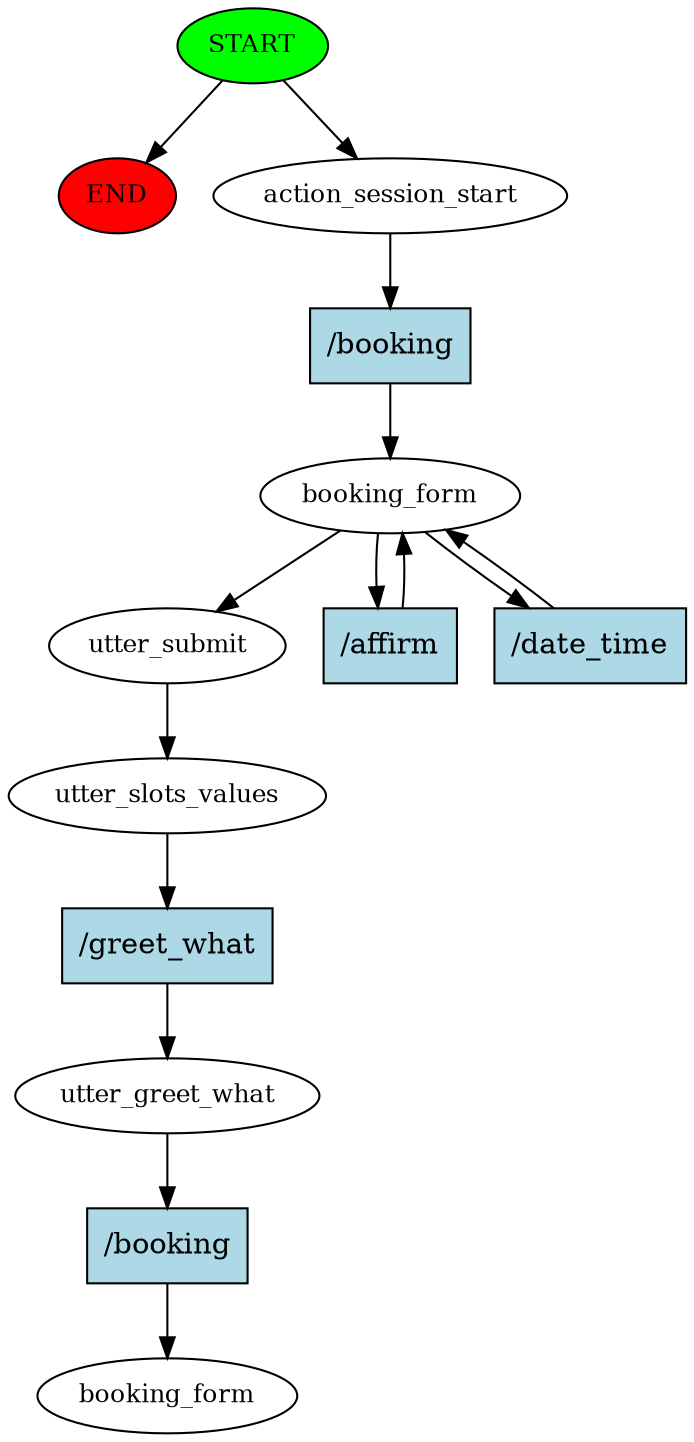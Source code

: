 digraph  {
0 [class="start active", fillcolor=green, fontsize=12, label=START, style=filled];
"-1" [class=end, fillcolor=red, fontsize=12, label=END, style=filled];
1 [class=active, fontsize=12, label=action_session_start];
2 [class=active, fontsize=12, label=booking_form];
5 [class=active, fontsize=12, label=utter_submit];
6 [class=active, fontsize=12, label=utter_slots_values];
7 [class=active, fontsize=12, label=utter_greet_what];
8 [class="dashed active", fontsize=12, label=booking_form];
9 [class="intent active", fillcolor=lightblue, label="/booking", shape=rect, style=filled];
10 [class="intent active", fillcolor=lightblue, label="/affirm", shape=rect, style=filled];
11 [class="intent active", fillcolor=lightblue, label="/date_time", shape=rect, style=filled];
12 [class="intent active", fillcolor=lightblue, label="/greet_what", shape=rect, style=filled];
13 [class="intent active", fillcolor=lightblue, label="/booking", shape=rect, style=filled];
0 -> "-1"  [class="", key=NONE, label=""];
0 -> 1  [class=active, key=NONE, label=""];
1 -> 9  [class=active, key=0];
2 -> 5  [class=active, key=NONE, label=""];
2 -> 10  [class=active, key=0];
2 -> 11  [class=active, key=0];
5 -> 6  [class=active, key=NONE, label=""];
6 -> 12  [class=active, key=0];
7 -> 13  [class=active, key=0];
9 -> 2  [class=active, key=0];
10 -> 2  [class=active, key=0];
11 -> 2  [class=active, key=0];
12 -> 7  [class=active, key=0];
13 -> 8  [class=active, key=0];
}
